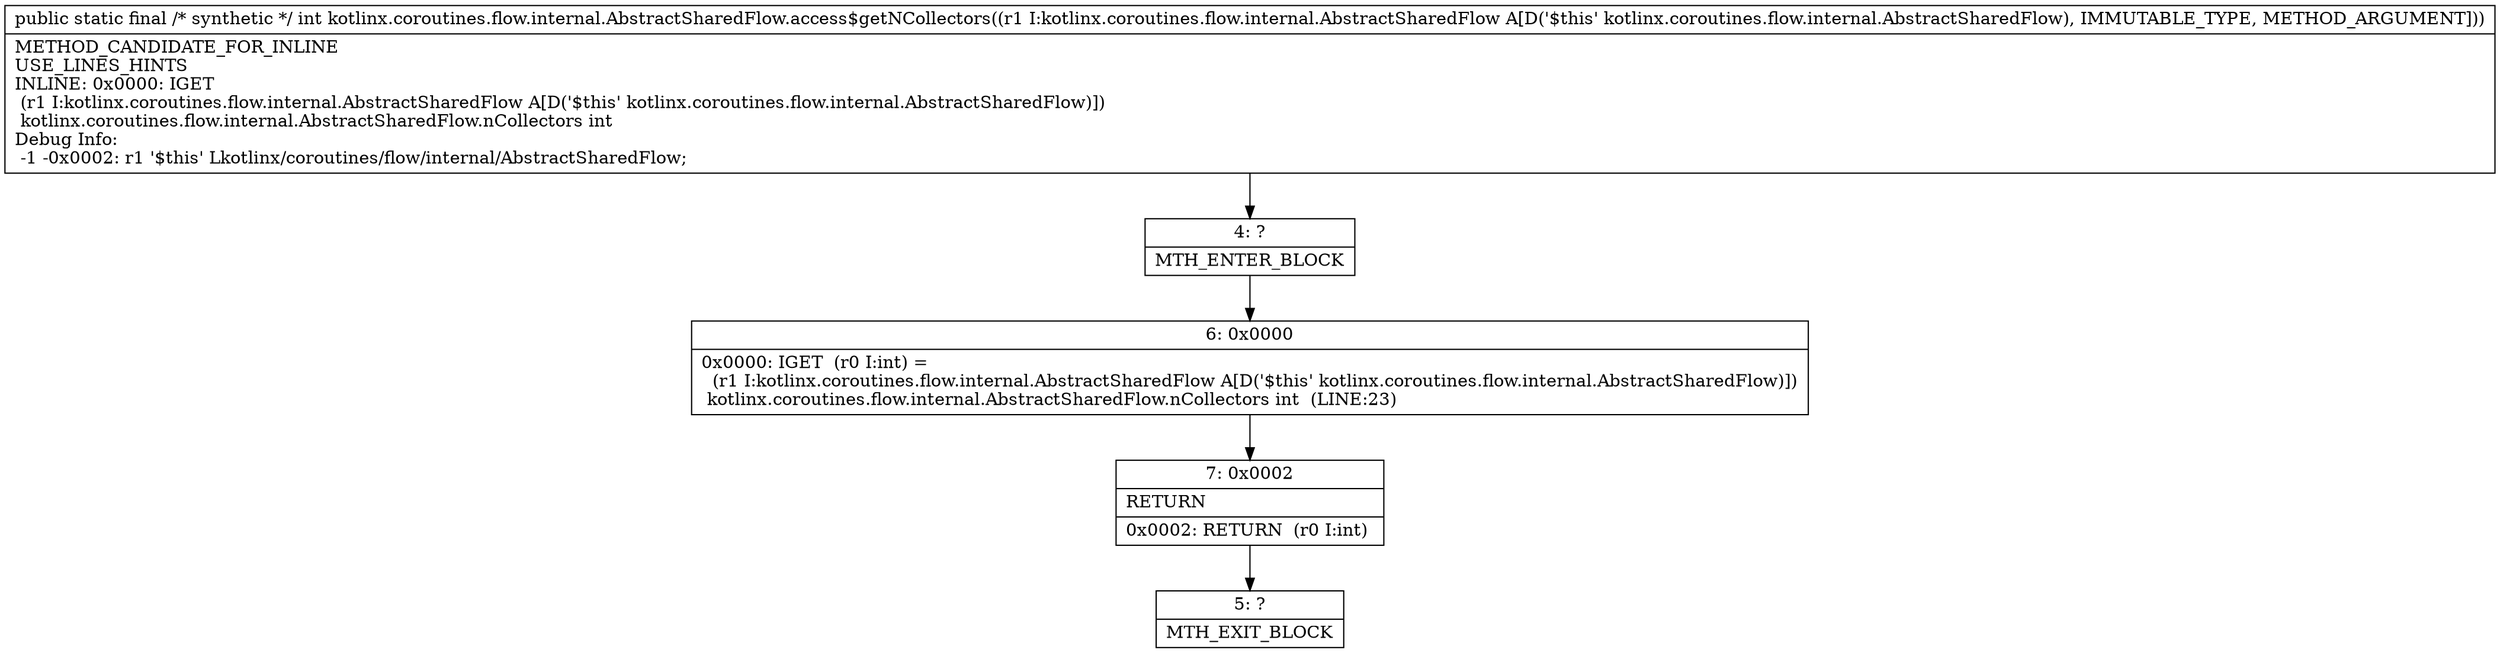 digraph "CFG forkotlinx.coroutines.flow.internal.AbstractSharedFlow.access$getNCollectors(Lkotlinx\/coroutines\/flow\/internal\/AbstractSharedFlow;)I" {
Node_4 [shape=record,label="{4\:\ ?|MTH_ENTER_BLOCK\l}"];
Node_6 [shape=record,label="{6\:\ 0x0000|0x0000: IGET  (r0 I:int) = \l  (r1 I:kotlinx.coroutines.flow.internal.AbstractSharedFlow A[D('$this' kotlinx.coroutines.flow.internal.AbstractSharedFlow)])\l kotlinx.coroutines.flow.internal.AbstractSharedFlow.nCollectors int  (LINE:23)\l}"];
Node_7 [shape=record,label="{7\:\ 0x0002|RETURN\l|0x0002: RETURN  (r0 I:int) \l}"];
Node_5 [shape=record,label="{5\:\ ?|MTH_EXIT_BLOCK\l}"];
MethodNode[shape=record,label="{public static final \/* synthetic *\/ int kotlinx.coroutines.flow.internal.AbstractSharedFlow.access$getNCollectors((r1 I:kotlinx.coroutines.flow.internal.AbstractSharedFlow A[D('$this' kotlinx.coroutines.flow.internal.AbstractSharedFlow), IMMUTABLE_TYPE, METHOD_ARGUMENT]))  | METHOD_CANDIDATE_FOR_INLINE\lUSE_LINES_HINTS\lINLINE: 0x0000: IGET  \l  (r1 I:kotlinx.coroutines.flow.internal.AbstractSharedFlow A[D('$this' kotlinx.coroutines.flow.internal.AbstractSharedFlow)])\l kotlinx.coroutines.flow.internal.AbstractSharedFlow.nCollectors int\lDebug Info:\l  \-1 \-0x0002: r1 '$this' Lkotlinx\/coroutines\/flow\/internal\/AbstractSharedFlow;\l}"];
MethodNode -> Node_4;Node_4 -> Node_6;
Node_6 -> Node_7;
Node_7 -> Node_5;
}

